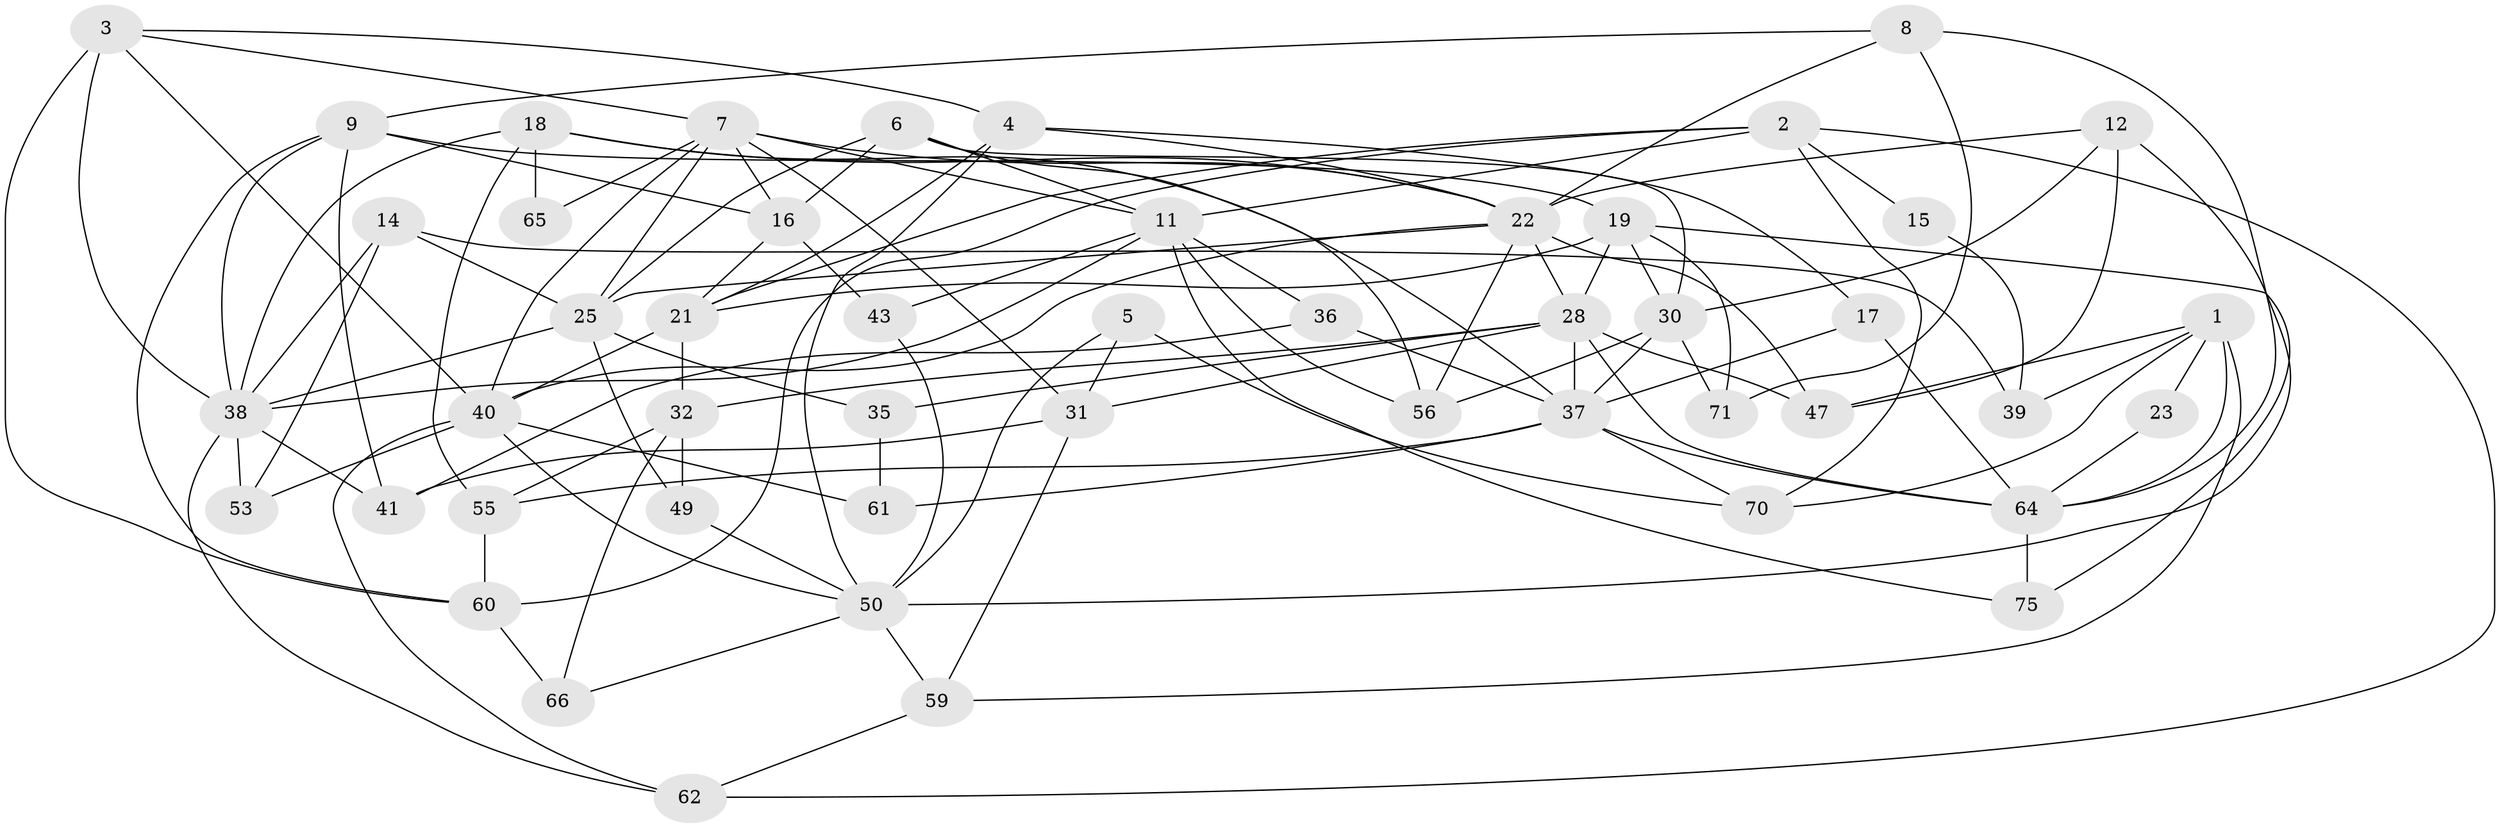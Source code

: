 // Generated by graph-tools (version 1.1) at 2025/52/02/27/25 19:52:08]
// undirected, 49 vertices, 120 edges
graph export_dot {
graph [start="1"]
  node [color=gray90,style=filled];
  1 [super="+54"];
  2 [super="+20"];
  3;
  4 [super="+10"];
  5;
  6 [super="+13"];
  7 [super="+27"];
  8;
  9;
  11 [super="+24"];
  12 [super="+29"];
  14;
  15;
  16 [super="+74"];
  17;
  18 [super="+34"];
  19 [super="+44"];
  21;
  22 [super="+26"];
  23;
  25 [super="+68"];
  28 [super="+46"];
  30 [super="+63"];
  31 [super="+42"];
  32 [super="+33"];
  35 [super="+52"];
  36;
  37 [super="+45"];
  38 [super="+58"];
  39;
  40 [super="+51"];
  41 [super="+48"];
  43;
  47;
  49;
  50 [super="+57"];
  53;
  55;
  56;
  59 [super="+69"];
  60 [super="+73"];
  61;
  62;
  64 [super="+67"];
  65;
  66 [super="+72"];
  70;
  71;
  75;
  1 -- 70;
  1 -- 64;
  1 -- 23;
  1 -- 39;
  1 -- 59;
  1 -- 47;
  2 -- 21;
  2 -- 11;
  2 -- 15;
  2 -- 62;
  2 -- 70;
  2 -- 60;
  3 -- 4;
  3 -- 7;
  3 -- 40;
  3 -- 38;
  3 -- 60;
  4 -- 17;
  4 -- 50;
  4 -- 21;
  4 -- 22;
  5 -- 31;
  5 -- 70;
  5 -- 50;
  6 -- 56;
  6 -- 25 [weight=2];
  6 -- 30;
  6 -- 11;
  6 -- 16;
  7 -- 65;
  7 -- 40;
  7 -- 25;
  7 -- 11;
  7 -- 16;
  7 -- 22;
  7 -- 31;
  8 -- 22;
  8 -- 9;
  8 -- 71;
  8 -- 64;
  9 -- 38;
  9 -- 19;
  9 -- 60;
  9 -- 41;
  9 -- 16;
  11 -- 56;
  11 -- 36;
  11 -- 38;
  11 -- 75;
  11 -- 43;
  12 -- 22;
  12 -- 50;
  12 -- 30;
  12 -- 47;
  14 -- 53;
  14 -- 38;
  14 -- 39;
  14 -- 25;
  15 -- 39;
  16 -- 43;
  16 -- 21;
  17 -- 64;
  17 -- 37;
  18 -- 55;
  18 -- 38;
  18 -- 37;
  18 -- 65;
  18 -- 22;
  19 -- 21;
  19 -- 71;
  19 -- 75;
  19 -- 28;
  19 -- 30;
  21 -- 32;
  21 -- 40;
  22 -- 25;
  22 -- 56;
  22 -- 40;
  22 -- 47;
  22 -- 28;
  23 -- 64;
  25 -- 35;
  25 -- 49;
  25 -- 38;
  28 -- 47;
  28 -- 32;
  28 -- 64;
  28 -- 35;
  28 -- 37;
  28 -- 31;
  30 -- 56;
  30 -- 71;
  30 -- 37;
  31 -- 41 [weight=2];
  31 -- 59;
  32 -- 66;
  32 -- 49;
  32 -- 55;
  35 -- 61;
  36 -- 41;
  36 -- 37;
  37 -- 55;
  37 -- 61;
  37 -- 70;
  37 -- 64;
  38 -- 41 [weight=2];
  38 -- 53;
  38 -- 62;
  40 -- 62;
  40 -- 53;
  40 -- 61;
  40 -- 50;
  43 -- 50;
  49 -- 50;
  50 -- 59;
  50 -- 66;
  55 -- 60;
  59 -- 62;
  60 -- 66;
  64 -- 75;
}
